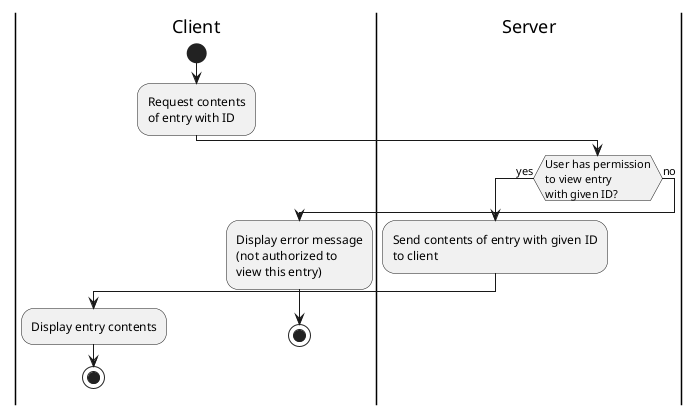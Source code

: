 @startuml scenario_readentry_ms3
|Client|
start
:Request contents\nof entry with ID;
|Server|
if (User has permission\nto view entry\nwith given ID?) then (yes)
    :Send contents of entry with given ID\nto client;
    |Client|
    :Display entry contents;
    stop
else (no)
    |Client|
    :Display error message\n(not authorized to\nview this entry);
    stop
endif
@enduml